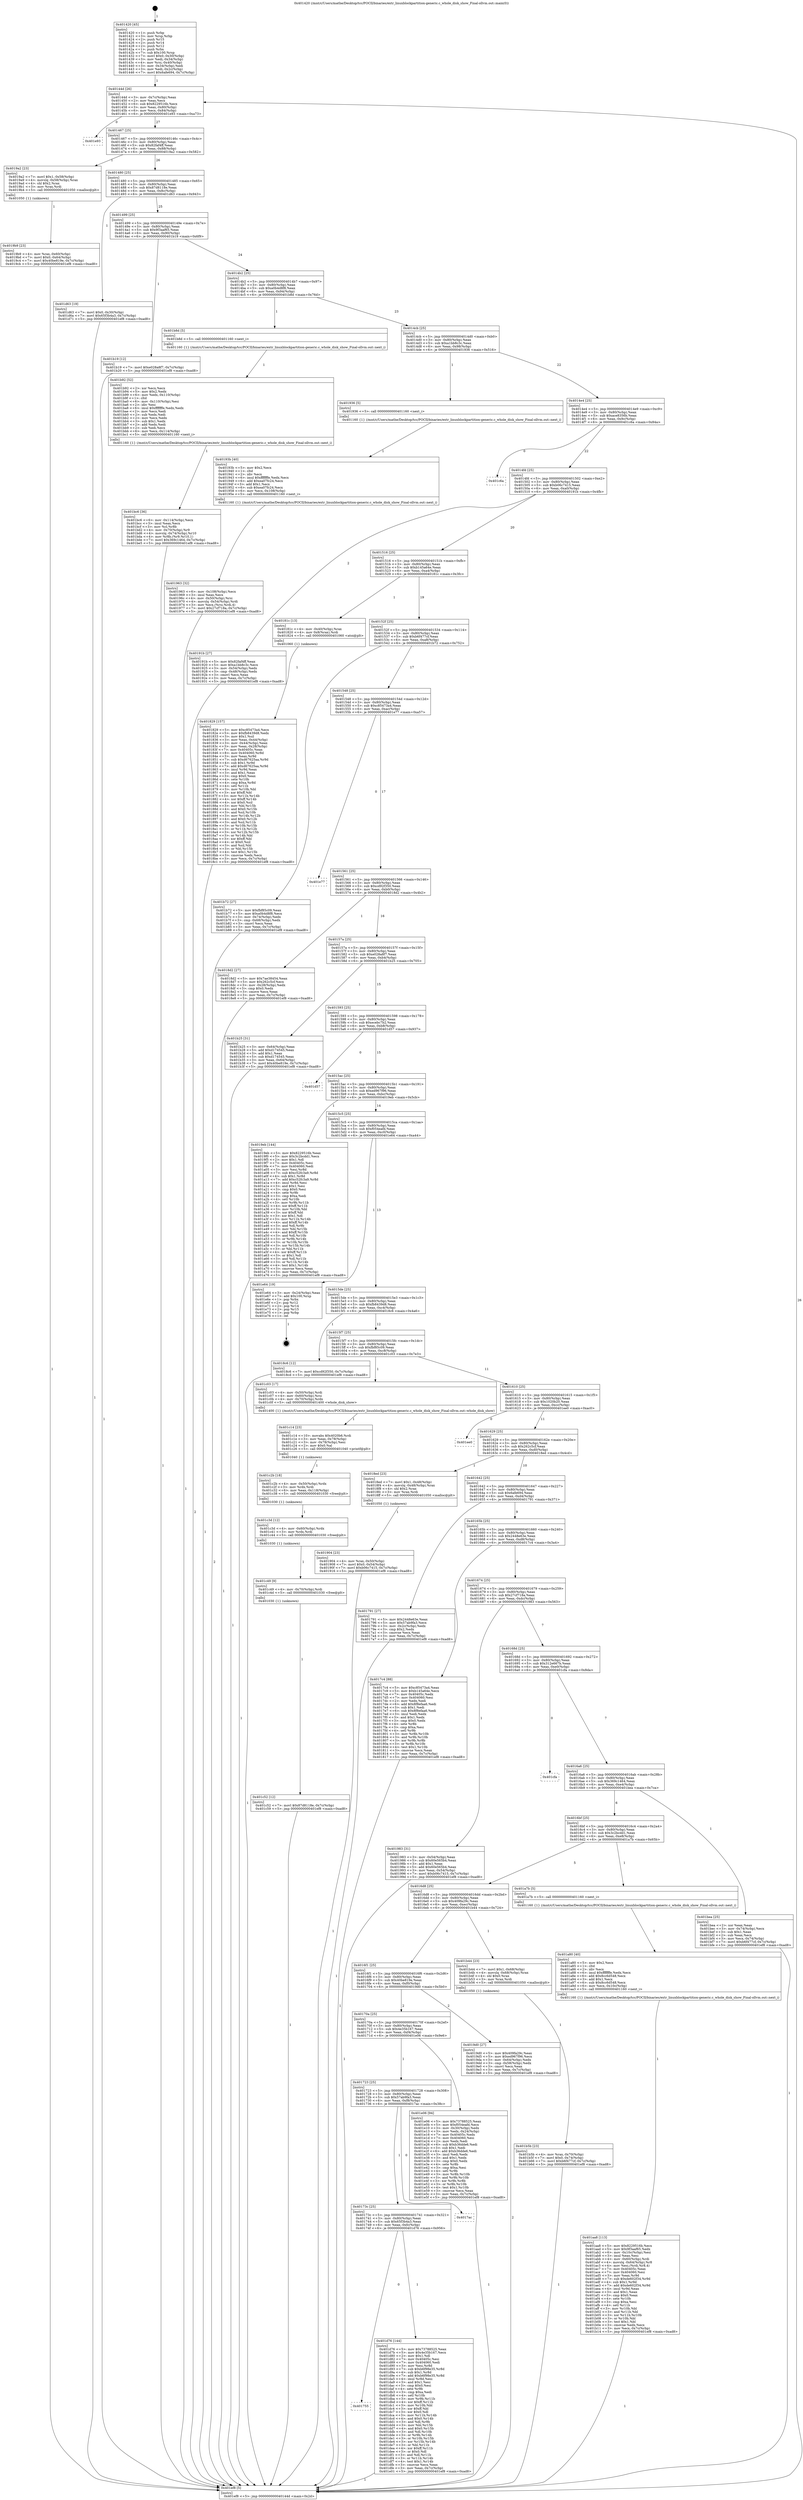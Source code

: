 digraph "0x401420" {
  label = "0x401420 (/mnt/c/Users/mathe/Desktop/tcc/POCII/binaries/extr_linuxblockpartition-generic.c_whole_disk_show_Final-ollvm.out::main(0))"
  labelloc = "t"
  node[shape=record]

  Entry [label="",width=0.3,height=0.3,shape=circle,fillcolor=black,style=filled]
  "0x40144d" [label="{
     0x40144d [26]\l
     | [instrs]\l
     &nbsp;&nbsp;0x40144d \<+3\>: mov -0x7c(%rbp),%eax\l
     &nbsp;&nbsp;0x401450 \<+2\>: mov %eax,%ecx\l
     &nbsp;&nbsp;0x401452 \<+6\>: sub $0x8229516b,%ecx\l
     &nbsp;&nbsp;0x401458 \<+3\>: mov %eax,-0x80(%rbp)\l
     &nbsp;&nbsp;0x40145b \<+6\>: mov %ecx,-0x84(%rbp)\l
     &nbsp;&nbsp;0x401461 \<+6\>: je 0000000000401e93 \<main+0xa73\>\l
  }"]
  "0x401e93" [label="{
     0x401e93\l
  }", style=dashed]
  "0x401467" [label="{
     0x401467 [25]\l
     | [instrs]\l
     &nbsp;&nbsp;0x401467 \<+5\>: jmp 000000000040146c \<main+0x4c\>\l
     &nbsp;&nbsp;0x40146c \<+3\>: mov -0x80(%rbp),%eax\l
     &nbsp;&nbsp;0x40146f \<+5\>: sub $0x82faf4ff,%eax\l
     &nbsp;&nbsp;0x401474 \<+6\>: mov %eax,-0x88(%rbp)\l
     &nbsp;&nbsp;0x40147a \<+6\>: je 00000000004019a2 \<main+0x582\>\l
  }"]
  Exit [label="",width=0.3,height=0.3,shape=circle,fillcolor=black,style=filled,peripheries=2]
  "0x4019a2" [label="{
     0x4019a2 [23]\l
     | [instrs]\l
     &nbsp;&nbsp;0x4019a2 \<+7\>: movl $0x1,-0x58(%rbp)\l
     &nbsp;&nbsp;0x4019a9 \<+4\>: movslq -0x58(%rbp),%rax\l
     &nbsp;&nbsp;0x4019ad \<+4\>: shl $0x2,%rax\l
     &nbsp;&nbsp;0x4019b1 \<+3\>: mov %rax,%rdi\l
     &nbsp;&nbsp;0x4019b4 \<+5\>: call 0000000000401050 \<malloc@plt\>\l
     | [calls]\l
     &nbsp;&nbsp;0x401050 \{1\} (unknown)\l
  }"]
  "0x401480" [label="{
     0x401480 [25]\l
     | [instrs]\l
     &nbsp;&nbsp;0x401480 \<+5\>: jmp 0000000000401485 \<main+0x65\>\l
     &nbsp;&nbsp;0x401485 \<+3\>: mov -0x80(%rbp),%eax\l
     &nbsp;&nbsp;0x401488 \<+5\>: sub $0x87d8118e,%eax\l
     &nbsp;&nbsp;0x40148d \<+6\>: mov %eax,-0x8c(%rbp)\l
     &nbsp;&nbsp;0x401493 \<+6\>: je 0000000000401d63 \<main+0x943\>\l
  }"]
  "0x401755" [label="{
     0x401755\l
  }", style=dashed]
  "0x401d63" [label="{
     0x401d63 [19]\l
     | [instrs]\l
     &nbsp;&nbsp;0x401d63 \<+7\>: movl $0x0,-0x30(%rbp)\l
     &nbsp;&nbsp;0x401d6a \<+7\>: movl $0x65f3b4a3,-0x7c(%rbp)\l
     &nbsp;&nbsp;0x401d71 \<+5\>: jmp 0000000000401ef8 \<main+0xad8\>\l
  }"]
  "0x401499" [label="{
     0x401499 [25]\l
     | [instrs]\l
     &nbsp;&nbsp;0x401499 \<+5\>: jmp 000000000040149e \<main+0x7e\>\l
     &nbsp;&nbsp;0x40149e \<+3\>: mov -0x80(%rbp),%eax\l
     &nbsp;&nbsp;0x4014a1 \<+5\>: sub $0x9f3aaf65,%eax\l
     &nbsp;&nbsp;0x4014a6 \<+6\>: mov %eax,-0x90(%rbp)\l
     &nbsp;&nbsp;0x4014ac \<+6\>: je 0000000000401b19 \<main+0x6f9\>\l
  }"]
  "0x401d76" [label="{
     0x401d76 [144]\l
     | [instrs]\l
     &nbsp;&nbsp;0x401d76 \<+5\>: mov $0x73788525,%eax\l
     &nbsp;&nbsp;0x401d7b \<+5\>: mov $0x4e35b167,%ecx\l
     &nbsp;&nbsp;0x401d80 \<+2\>: mov $0x1,%dl\l
     &nbsp;&nbsp;0x401d82 \<+7\>: mov 0x40405c,%esi\l
     &nbsp;&nbsp;0x401d89 \<+7\>: mov 0x404060,%edi\l
     &nbsp;&nbsp;0x401d90 \<+3\>: mov %esi,%r8d\l
     &nbsp;&nbsp;0x401d93 \<+7\>: sub $0xb6f98e35,%r8d\l
     &nbsp;&nbsp;0x401d9a \<+4\>: sub $0x1,%r8d\l
     &nbsp;&nbsp;0x401d9e \<+7\>: add $0xb6f98e35,%r8d\l
     &nbsp;&nbsp;0x401da5 \<+4\>: imul %r8d,%esi\l
     &nbsp;&nbsp;0x401da9 \<+3\>: and $0x1,%esi\l
     &nbsp;&nbsp;0x401dac \<+3\>: cmp $0x0,%esi\l
     &nbsp;&nbsp;0x401daf \<+4\>: sete %r9b\l
     &nbsp;&nbsp;0x401db3 \<+3\>: cmp $0xa,%edi\l
     &nbsp;&nbsp;0x401db6 \<+4\>: setl %r10b\l
     &nbsp;&nbsp;0x401dba \<+3\>: mov %r9b,%r11b\l
     &nbsp;&nbsp;0x401dbd \<+4\>: xor $0xff,%r11b\l
     &nbsp;&nbsp;0x401dc1 \<+3\>: mov %r10b,%bl\l
     &nbsp;&nbsp;0x401dc4 \<+3\>: xor $0xff,%bl\l
     &nbsp;&nbsp;0x401dc7 \<+3\>: xor $0x0,%dl\l
     &nbsp;&nbsp;0x401dca \<+3\>: mov %r11b,%r14b\l
     &nbsp;&nbsp;0x401dcd \<+4\>: and $0x0,%r14b\l
     &nbsp;&nbsp;0x401dd1 \<+3\>: and %dl,%r9b\l
     &nbsp;&nbsp;0x401dd4 \<+3\>: mov %bl,%r15b\l
     &nbsp;&nbsp;0x401dd7 \<+4\>: and $0x0,%r15b\l
     &nbsp;&nbsp;0x401ddb \<+3\>: and %dl,%r10b\l
     &nbsp;&nbsp;0x401dde \<+3\>: or %r9b,%r14b\l
     &nbsp;&nbsp;0x401de1 \<+3\>: or %r10b,%r15b\l
     &nbsp;&nbsp;0x401de4 \<+3\>: xor %r15b,%r14b\l
     &nbsp;&nbsp;0x401de7 \<+3\>: or %bl,%r11b\l
     &nbsp;&nbsp;0x401dea \<+4\>: xor $0xff,%r11b\l
     &nbsp;&nbsp;0x401dee \<+3\>: or $0x0,%dl\l
     &nbsp;&nbsp;0x401df1 \<+3\>: and %dl,%r11b\l
     &nbsp;&nbsp;0x401df4 \<+3\>: or %r11b,%r14b\l
     &nbsp;&nbsp;0x401df7 \<+4\>: test $0x1,%r14b\l
     &nbsp;&nbsp;0x401dfb \<+3\>: cmovne %ecx,%eax\l
     &nbsp;&nbsp;0x401dfe \<+3\>: mov %eax,-0x7c(%rbp)\l
     &nbsp;&nbsp;0x401e01 \<+5\>: jmp 0000000000401ef8 \<main+0xad8\>\l
  }"]
  "0x401b19" [label="{
     0x401b19 [12]\l
     | [instrs]\l
     &nbsp;&nbsp;0x401b19 \<+7\>: movl $0xe028a8f7,-0x7c(%rbp)\l
     &nbsp;&nbsp;0x401b20 \<+5\>: jmp 0000000000401ef8 \<main+0xad8\>\l
  }"]
  "0x4014b2" [label="{
     0x4014b2 [25]\l
     | [instrs]\l
     &nbsp;&nbsp;0x4014b2 \<+5\>: jmp 00000000004014b7 \<main+0x97\>\l
     &nbsp;&nbsp;0x4014b7 \<+3\>: mov -0x80(%rbp),%eax\l
     &nbsp;&nbsp;0x4014ba \<+5\>: sub $0xa0b4d8f8,%eax\l
     &nbsp;&nbsp;0x4014bf \<+6\>: mov %eax,-0x94(%rbp)\l
     &nbsp;&nbsp;0x4014c5 \<+6\>: je 0000000000401b8d \<main+0x76d\>\l
  }"]
  "0x40173c" [label="{
     0x40173c [25]\l
     | [instrs]\l
     &nbsp;&nbsp;0x40173c \<+5\>: jmp 0000000000401741 \<main+0x321\>\l
     &nbsp;&nbsp;0x401741 \<+3\>: mov -0x80(%rbp),%eax\l
     &nbsp;&nbsp;0x401744 \<+5\>: sub $0x65f3b4a3,%eax\l
     &nbsp;&nbsp;0x401749 \<+6\>: mov %eax,-0xfc(%rbp)\l
     &nbsp;&nbsp;0x40174f \<+6\>: je 0000000000401d76 \<main+0x956\>\l
  }"]
  "0x401b8d" [label="{
     0x401b8d [5]\l
     | [instrs]\l
     &nbsp;&nbsp;0x401b8d \<+5\>: call 0000000000401160 \<next_i\>\l
     | [calls]\l
     &nbsp;&nbsp;0x401160 \{1\} (/mnt/c/Users/mathe/Desktop/tcc/POCII/binaries/extr_linuxblockpartition-generic.c_whole_disk_show_Final-ollvm.out::next_i)\l
  }"]
  "0x4014cb" [label="{
     0x4014cb [25]\l
     | [instrs]\l
     &nbsp;&nbsp;0x4014cb \<+5\>: jmp 00000000004014d0 \<main+0xb0\>\l
     &nbsp;&nbsp;0x4014d0 \<+3\>: mov -0x80(%rbp),%eax\l
     &nbsp;&nbsp;0x4014d3 \<+5\>: sub $0xa1bb8c3c,%eax\l
     &nbsp;&nbsp;0x4014d8 \<+6\>: mov %eax,-0x98(%rbp)\l
     &nbsp;&nbsp;0x4014de \<+6\>: je 0000000000401936 \<main+0x516\>\l
  }"]
  "0x4017ac" [label="{
     0x4017ac\l
  }", style=dashed]
  "0x401936" [label="{
     0x401936 [5]\l
     | [instrs]\l
     &nbsp;&nbsp;0x401936 \<+5\>: call 0000000000401160 \<next_i\>\l
     | [calls]\l
     &nbsp;&nbsp;0x401160 \{1\} (/mnt/c/Users/mathe/Desktop/tcc/POCII/binaries/extr_linuxblockpartition-generic.c_whole_disk_show_Final-ollvm.out::next_i)\l
  }"]
  "0x4014e4" [label="{
     0x4014e4 [25]\l
     | [instrs]\l
     &nbsp;&nbsp;0x4014e4 \<+5\>: jmp 00000000004014e9 \<main+0xc9\>\l
     &nbsp;&nbsp;0x4014e9 \<+3\>: mov -0x80(%rbp),%eax\l
     &nbsp;&nbsp;0x4014ec \<+5\>: sub $0xace8356b,%eax\l
     &nbsp;&nbsp;0x4014f1 \<+6\>: mov %eax,-0x9c(%rbp)\l
     &nbsp;&nbsp;0x4014f7 \<+6\>: je 0000000000401c6a \<main+0x84a\>\l
  }"]
  "0x401723" [label="{
     0x401723 [25]\l
     | [instrs]\l
     &nbsp;&nbsp;0x401723 \<+5\>: jmp 0000000000401728 \<main+0x308\>\l
     &nbsp;&nbsp;0x401728 \<+3\>: mov -0x80(%rbp),%eax\l
     &nbsp;&nbsp;0x40172b \<+5\>: sub $0x57ab9fa3,%eax\l
     &nbsp;&nbsp;0x401730 \<+6\>: mov %eax,-0xf8(%rbp)\l
     &nbsp;&nbsp;0x401736 \<+6\>: je 00000000004017ac \<main+0x38c\>\l
  }"]
  "0x401c6a" [label="{
     0x401c6a\l
  }", style=dashed]
  "0x4014fd" [label="{
     0x4014fd [25]\l
     | [instrs]\l
     &nbsp;&nbsp;0x4014fd \<+5\>: jmp 0000000000401502 \<main+0xe2\>\l
     &nbsp;&nbsp;0x401502 \<+3\>: mov -0x80(%rbp),%eax\l
     &nbsp;&nbsp;0x401505 \<+5\>: sub $0xb06c7415,%eax\l
     &nbsp;&nbsp;0x40150a \<+6\>: mov %eax,-0xa0(%rbp)\l
     &nbsp;&nbsp;0x401510 \<+6\>: je 000000000040191b \<main+0x4fb\>\l
  }"]
  "0x401e06" [label="{
     0x401e06 [94]\l
     | [instrs]\l
     &nbsp;&nbsp;0x401e06 \<+5\>: mov $0x73788525,%eax\l
     &nbsp;&nbsp;0x401e0b \<+5\>: mov $0xf054eafd,%ecx\l
     &nbsp;&nbsp;0x401e10 \<+3\>: mov -0x30(%rbp),%edx\l
     &nbsp;&nbsp;0x401e13 \<+3\>: mov %edx,-0x24(%rbp)\l
     &nbsp;&nbsp;0x401e16 \<+7\>: mov 0x40405c,%edx\l
     &nbsp;&nbsp;0x401e1d \<+7\>: mov 0x404060,%esi\l
     &nbsp;&nbsp;0x401e24 \<+2\>: mov %edx,%edi\l
     &nbsp;&nbsp;0x401e26 \<+6\>: sub $0xb36dde6,%edi\l
     &nbsp;&nbsp;0x401e2c \<+3\>: sub $0x1,%edi\l
     &nbsp;&nbsp;0x401e2f \<+6\>: add $0xb36dde6,%edi\l
     &nbsp;&nbsp;0x401e35 \<+3\>: imul %edi,%edx\l
     &nbsp;&nbsp;0x401e38 \<+3\>: and $0x1,%edx\l
     &nbsp;&nbsp;0x401e3b \<+3\>: cmp $0x0,%edx\l
     &nbsp;&nbsp;0x401e3e \<+4\>: sete %r8b\l
     &nbsp;&nbsp;0x401e42 \<+3\>: cmp $0xa,%esi\l
     &nbsp;&nbsp;0x401e45 \<+4\>: setl %r9b\l
     &nbsp;&nbsp;0x401e49 \<+3\>: mov %r8b,%r10b\l
     &nbsp;&nbsp;0x401e4c \<+3\>: and %r9b,%r10b\l
     &nbsp;&nbsp;0x401e4f \<+3\>: xor %r9b,%r8b\l
     &nbsp;&nbsp;0x401e52 \<+3\>: or %r8b,%r10b\l
     &nbsp;&nbsp;0x401e55 \<+4\>: test $0x1,%r10b\l
     &nbsp;&nbsp;0x401e59 \<+3\>: cmovne %ecx,%eax\l
     &nbsp;&nbsp;0x401e5c \<+3\>: mov %eax,-0x7c(%rbp)\l
     &nbsp;&nbsp;0x401e5f \<+5\>: jmp 0000000000401ef8 \<main+0xad8\>\l
  }"]
  "0x40191b" [label="{
     0x40191b [27]\l
     | [instrs]\l
     &nbsp;&nbsp;0x40191b \<+5\>: mov $0x82faf4ff,%eax\l
     &nbsp;&nbsp;0x401920 \<+5\>: mov $0xa1bb8c3c,%ecx\l
     &nbsp;&nbsp;0x401925 \<+3\>: mov -0x54(%rbp),%edx\l
     &nbsp;&nbsp;0x401928 \<+3\>: cmp -0x48(%rbp),%edx\l
     &nbsp;&nbsp;0x40192b \<+3\>: cmovl %ecx,%eax\l
     &nbsp;&nbsp;0x40192e \<+3\>: mov %eax,-0x7c(%rbp)\l
     &nbsp;&nbsp;0x401931 \<+5\>: jmp 0000000000401ef8 \<main+0xad8\>\l
  }"]
  "0x401516" [label="{
     0x401516 [25]\l
     | [instrs]\l
     &nbsp;&nbsp;0x401516 \<+5\>: jmp 000000000040151b \<main+0xfb\>\l
     &nbsp;&nbsp;0x40151b \<+3\>: mov -0x80(%rbp),%eax\l
     &nbsp;&nbsp;0x40151e \<+5\>: sub $0xb145a64e,%eax\l
     &nbsp;&nbsp;0x401523 \<+6\>: mov %eax,-0xa4(%rbp)\l
     &nbsp;&nbsp;0x401529 \<+6\>: je 000000000040181c \<main+0x3fc\>\l
  }"]
  "0x401c52" [label="{
     0x401c52 [12]\l
     | [instrs]\l
     &nbsp;&nbsp;0x401c52 \<+7\>: movl $0x87d8118e,-0x7c(%rbp)\l
     &nbsp;&nbsp;0x401c59 \<+5\>: jmp 0000000000401ef8 \<main+0xad8\>\l
  }"]
  "0x40181c" [label="{
     0x40181c [13]\l
     | [instrs]\l
     &nbsp;&nbsp;0x40181c \<+4\>: mov -0x40(%rbp),%rax\l
     &nbsp;&nbsp;0x401820 \<+4\>: mov 0x8(%rax),%rdi\l
     &nbsp;&nbsp;0x401824 \<+5\>: call 0000000000401060 \<atoi@plt\>\l
     | [calls]\l
     &nbsp;&nbsp;0x401060 \{1\} (unknown)\l
  }"]
  "0x40152f" [label="{
     0x40152f [25]\l
     | [instrs]\l
     &nbsp;&nbsp;0x40152f \<+5\>: jmp 0000000000401534 \<main+0x114\>\l
     &nbsp;&nbsp;0x401534 \<+3\>: mov -0x80(%rbp),%eax\l
     &nbsp;&nbsp;0x401537 \<+5\>: sub $0xb6f477cf,%eax\l
     &nbsp;&nbsp;0x40153c \<+6\>: mov %eax,-0xa8(%rbp)\l
     &nbsp;&nbsp;0x401542 \<+6\>: je 0000000000401b72 \<main+0x752\>\l
  }"]
  "0x401c49" [label="{
     0x401c49 [9]\l
     | [instrs]\l
     &nbsp;&nbsp;0x401c49 \<+4\>: mov -0x70(%rbp),%rdi\l
     &nbsp;&nbsp;0x401c4d \<+5\>: call 0000000000401030 \<free@plt\>\l
     | [calls]\l
     &nbsp;&nbsp;0x401030 \{1\} (unknown)\l
  }"]
  "0x401b72" [label="{
     0x401b72 [27]\l
     | [instrs]\l
     &nbsp;&nbsp;0x401b72 \<+5\>: mov $0xfbf85c09,%eax\l
     &nbsp;&nbsp;0x401b77 \<+5\>: mov $0xa0b4d8f8,%ecx\l
     &nbsp;&nbsp;0x401b7c \<+3\>: mov -0x74(%rbp),%edx\l
     &nbsp;&nbsp;0x401b7f \<+3\>: cmp -0x68(%rbp),%edx\l
     &nbsp;&nbsp;0x401b82 \<+3\>: cmovl %ecx,%eax\l
     &nbsp;&nbsp;0x401b85 \<+3\>: mov %eax,-0x7c(%rbp)\l
     &nbsp;&nbsp;0x401b88 \<+5\>: jmp 0000000000401ef8 \<main+0xad8\>\l
  }"]
  "0x401548" [label="{
     0x401548 [25]\l
     | [instrs]\l
     &nbsp;&nbsp;0x401548 \<+5\>: jmp 000000000040154d \<main+0x12d\>\l
     &nbsp;&nbsp;0x40154d \<+3\>: mov -0x80(%rbp),%eax\l
     &nbsp;&nbsp;0x401550 \<+5\>: sub $0xc85473a4,%eax\l
     &nbsp;&nbsp;0x401555 \<+6\>: mov %eax,-0xac(%rbp)\l
     &nbsp;&nbsp;0x40155b \<+6\>: je 0000000000401e77 \<main+0xa57\>\l
  }"]
  "0x401c3d" [label="{
     0x401c3d [12]\l
     | [instrs]\l
     &nbsp;&nbsp;0x401c3d \<+4\>: mov -0x60(%rbp),%rdx\l
     &nbsp;&nbsp;0x401c41 \<+3\>: mov %rdx,%rdi\l
     &nbsp;&nbsp;0x401c44 \<+5\>: call 0000000000401030 \<free@plt\>\l
     | [calls]\l
     &nbsp;&nbsp;0x401030 \{1\} (unknown)\l
  }"]
  "0x401e77" [label="{
     0x401e77\l
  }", style=dashed]
  "0x401561" [label="{
     0x401561 [25]\l
     | [instrs]\l
     &nbsp;&nbsp;0x401561 \<+5\>: jmp 0000000000401566 \<main+0x146\>\l
     &nbsp;&nbsp;0x401566 \<+3\>: mov -0x80(%rbp),%eax\l
     &nbsp;&nbsp;0x401569 \<+5\>: sub $0xcd92f350,%eax\l
     &nbsp;&nbsp;0x40156e \<+6\>: mov %eax,-0xb0(%rbp)\l
     &nbsp;&nbsp;0x401574 \<+6\>: je 00000000004018d2 \<main+0x4b2\>\l
  }"]
  "0x401c2b" [label="{
     0x401c2b [18]\l
     | [instrs]\l
     &nbsp;&nbsp;0x401c2b \<+4\>: mov -0x50(%rbp),%rdx\l
     &nbsp;&nbsp;0x401c2f \<+3\>: mov %rdx,%rdi\l
     &nbsp;&nbsp;0x401c32 \<+6\>: mov %eax,-0x118(%rbp)\l
     &nbsp;&nbsp;0x401c38 \<+5\>: call 0000000000401030 \<free@plt\>\l
     | [calls]\l
     &nbsp;&nbsp;0x401030 \{1\} (unknown)\l
  }"]
  "0x4018d2" [label="{
     0x4018d2 [27]\l
     | [instrs]\l
     &nbsp;&nbsp;0x4018d2 \<+5\>: mov $0x7ae38454,%eax\l
     &nbsp;&nbsp;0x4018d7 \<+5\>: mov $0x262c5cf,%ecx\l
     &nbsp;&nbsp;0x4018dc \<+3\>: mov -0x28(%rbp),%edx\l
     &nbsp;&nbsp;0x4018df \<+3\>: cmp $0x0,%edx\l
     &nbsp;&nbsp;0x4018e2 \<+3\>: cmove %ecx,%eax\l
     &nbsp;&nbsp;0x4018e5 \<+3\>: mov %eax,-0x7c(%rbp)\l
     &nbsp;&nbsp;0x4018e8 \<+5\>: jmp 0000000000401ef8 \<main+0xad8\>\l
  }"]
  "0x40157a" [label="{
     0x40157a [25]\l
     | [instrs]\l
     &nbsp;&nbsp;0x40157a \<+5\>: jmp 000000000040157f \<main+0x15f\>\l
     &nbsp;&nbsp;0x40157f \<+3\>: mov -0x80(%rbp),%eax\l
     &nbsp;&nbsp;0x401582 \<+5\>: sub $0xe028a8f7,%eax\l
     &nbsp;&nbsp;0x401587 \<+6\>: mov %eax,-0xb4(%rbp)\l
     &nbsp;&nbsp;0x40158d \<+6\>: je 0000000000401b25 \<main+0x705\>\l
  }"]
  "0x401c14" [label="{
     0x401c14 [23]\l
     | [instrs]\l
     &nbsp;&nbsp;0x401c14 \<+10\>: movabs $0x4020b6,%rdi\l
     &nbsp;&nbsp;0x401c1e \<+3\>: mov %eax,-0x78(%rbp)\l
     &nbsp;&nbsp;0x401c21 \<+3\>: mov -0x78(%rbp),%esi\l
     &nbsp;&nbsp;0x401c24 \<+2\>: mov $0x0,%al\l
     &nbsp;&nbsp;0x401c26 \<+5\>: call 0000000000401040 \<printf@plt\>\l
     | [calls]\l
     &nbsp;&nbsp;0x401040 \{1\} (unknown)\l
  }"]
  "0x401b25" [label="{
     0x401b25 [31]\l
     | [instrs]\l
     &nbsp;&nbsp;0x401b25 \<+3\>: mov -0x64(%rbp),%eax\l
     &nbsp;&nbsp;0x401b28 \<+5\>: add $0xd174545,%eax\l
     &nbsp;&nbsp;0x401b2d \<+3\>: add $0x1,%eax\l
     &nbsp;&nbsp;0x401b30 \<+5\>: sub $0xd174545,%eax\l
     &nbsp;&nbsp;0x401b35 \<+3\>: mov %eax,-0x64(%rbp)\l
     &nbsp;&nbsp;0x401b38 \<+7\>: movl $0x40be819e,-0x7c(%rbp)\l
     &nbsp;&nbsp;0x401b3f \<+5\>: jmp 0000000000401ef8 \<main+0xad8\>\l
  }"]
  "0x401593" [label="{
     0x401593 [25]\l
     | [instrs]\l
     &nbsp;&nbsp;0x401593 \<+5\>: jmp 0000000000401598 \<main+0x178\>\l
     &nbsp;&nbsp;0x401598 \<+3\>: mov -0x80(%rbp),%eax\l
     &nbsp;&nbsp;0x40159b \<+5\>: sub $0xecebc7b2,%eax\l
     &nbsp;&nbsp;0x4015a0 \<+6\>: mov %eax,-0xb8(%rbp)\l
     &nbsp;&nbsp;0x4015a6 \<+6\>: je 0000000000401d57 \<main+0x937\>\l
  }"]
  "0x401bc6" [label="{
     0x401bc6 [36]\l
     | [instrs]\l
     &nbsp;&nbsp;0x401bc6 \<+6\>: mov -0x114(%rbp),%ecx\l
     &nbsp;&nbsp;0x401bcc \<+3\>: imul %eax,%ecx\l
     &nbsp;&nbsp;0x401bcf \<+3\>: mov %cl,%r8b\l
     &nbsp;&nbsp;0x401bd2 \<+4\>: mov -0x70(%rbp),%r9\l
     &nbsp;&nbsp;0x401bd6 \<+4\>: movslq -0x74(%rbp),%r10\l
     &nbsp;&nbsp;0x401bda \<+4\>: mov %r8b,(%r9,%r10,1)\l
     &nbsp;&nbsp;0x401bde \<+7\>: movl $0x369c1464,-0x7c(%rbp)\l
     &nbsp;&nbsp;0x401be5 \<+5\>: jmp 0000000000401ef8 \<main+0xad8\>\l
  }"]
  "0x401d57" [label="{
     0x401d57\l
  }", style=dashed]
  "0x4015ac" [label="{
     0x4015ac [25]\l
     | [instrs]\l
     &nbsp;&nbsp;0x4015ac \<+5\>: jmp 00000000004015b1 \<main+0x191\>\l
     &nbsp;&nbsp;0x4015b1 \<+3\>: mov -0x80(%rbp),%eax\l
     &nbsp;&nbsp;0x4015b4 \<+5\>: sub $0xed967f96,%eax\l
     &nbsp;&nbsp;0x4015b9 \<+6\>: mov %eax,-0xbc(%rbp)\l
     &nbsp;&nbsp;0x4015bf \<+6\>: je 00000000004019eb \<main+0x5cb\>\l
  }"]
  "0x401b92" [label="{
     0x401b92 [52]\l
     | [instrs]\l
     &nbsp;&nbsp;0x401b92 \<+2\>: xor %ecx,%ecx\l
     &nbsp;&nbsp;0x401b94 \<+5\>: mov $0x2,%edx\l
     &nbsp;&nbsp;0x401b99 \<+6\>: mov %edx,-0x110(%rbp)\l
     &nbsp;&nbsp;0x401b9f \<+1\>: cltd\l
     &nbsp;&nbsp;0x401ba0 \<+6\>: mov -0x110(%rbp),%esi\l
     &nbsp;&nbsp;0x401ba6 \<+2\>: idiv %esi\l
     &nbsp;&nbsp;0x401ba8 \<+6\>: imul $0xfffffffe,%edx,%edx\l
     &nbsp;&nbsp;0x401bae \<+2\>: mov %ecx,%edi\l
     &nbsp;&nbsp;0x401bb0 \<+2\>: sub %edx,%edi\l
     &nbsp;&nbsp;0x401bb2 \<+2\>: mov %ecx,%edx\l
     &nbsp;&nbsp;0x401bb4 \<+3\>: sub $0x1,%edx\l
     &nbsp;&nbsp;0x401bb7 \<+2\>: add %edx,%edi\l
     &nbsp;&nbsp;0x401bb9 \<+2\>: sub %edi,%ecx\l
     &nbsp;&nbsp;0x401bbb \<+6\>: mov %ecx,-0x114(%rbp)\l
     &nbsp;&nbsp;0x401bc1 \<+5\>: call 0000000000401160 \<next_i\>\l
     | [calls]\l
     &nbsp;&nbsp;0x401160 \{1\} (/mnt/c/Users/mathe/Desktop/tcc/POCII/binaries/extr_linuxblockpartition-generic.c_whole_disk_show_Final-ollvm.out::next_i)\l
  }"]
  "0x4019eb" [label="{
     0x4019eb [144]\l
     | [instrs]\l
     &nbsp;&nbsp;0x4019eb \<+5\>: mov $0x8229516b,%eax\l
     &nbsp;&nbsp;0x4019f0 \<+5\>: mov $0x3c2bcdd1,%ecx\l
     &nbsp;&nbsp;0x4019f5 \<+2\>: mov $0x1,%dl\l
     &nbsp;&nbsp;0x4019f7 \<+7\>: mov 0x40405c,%esi\l
     &nbsp;&nbsp;0x4019fe \<+7\>: mov 0x404060,%edi\l
     &nbsp;&nbsp;0x401a05 \<+3\>: mov %esi,%r8d\l
     &nbsp;&nbsp;0x401a08 \<+7\>: sub $0xc52fc3a9,%r8d\l
     &nbsp;&nbsp;0x401a0f \<+4\>: sub $0x1,%r8d\l
     &nbsp;&nbsp;0x401a13 \<+7\>: add $0xc52fc3a9,%r8d\l
     &nbsp;&nbsp;0x401a1a \<+4\>: imul %r8d,%esi\l
     &nbsp;&nbsp;0x401a1e \<+3\>: and $0x1,%esi\l
     &nbsp;&nbsp;0x401a21 \<+3\>: cmp $0x0,%esi\l
     &nbsp;&nbsp;0x401a24 \<+4\>: sete %r9b\l
     &nbsp;&nbsp;0x401a28 \<+3\>: cmp $0xa,%edi\l
     &nbsp;&nbsp;0x401a2b \<+4\>: setl %r10b\l
     &nbsp;&nbsp;0x401a2f \<+3\>: mov %r9b,%r11b\l
     &nbsp;&nbsp;0x401a32 \<+4\>: xor $0xff,%r11b\l
     &nbsp;&nbsp;0x401a36 \<+3\>: mov %r10b,%bl\l
     &nbsp;&nbsp;0x401a39 \<+3\>: xor $0xff,%bl\l
     &nbsp;&nbsp;0x401a3c \<+3\>: xor $0x1,%dl\l
     &nbsp;&nbsp;0x401a3f \<+3\>: mov %r11b,%r14b\l
     &nbsp;&nbsp;0x401a42 \<+4\>: and $0xff,%r14b\l
     &nbsp;&nbsp;0x401a46 \<+3\>: and %dl,%r9b\l
     &nbsp;&nbsp;0x401a49 \<+3\>: mov %bl,%r15b\l
     &nbsp;&nbsp;0x401a4c \<+4\>: and $0xff,%r15b\l
     &nbsp;&nbsp;0x401a50 \<+3\>: and %dl,%r10b\l
     &nbsp;&nbsp;0x401a53 \<+3\>: or %r9b,%r14b\l
     &nbsp;&nbsp;0x401a56 \<+3\>: or %r10b,%r15b\l
     &nbsp;&nbsp;0x401a59 \<+3\>: xor %r15b,%r14b\l
     &nbsp;&nbsp;0x401a5c \<+3\>: or %bl,%r11b\l
     &nbsp;&nbsp;0x401a5f \<+4\>: xor $0xff,%r11b\l
     &nbsp;&nbsp;0x401a63 \<+3\>: or $0x1,%dl\l
     &nbsp;&nbsp;0x401a66 \<+3\>: and %dl,%r11b\l
     &nbsp;&nbsp;0x401a69 \<+3\>: or %r11b,%r14b\l
     &nbsp;&nbsp;0x401a6c \<+4\>: test $0x1,%r14b\l
     &nbsp;&nbsp;0x401a70 \<+3\>: cmovne %ecx,%eax\l
     &nbsp;&nbsp;0x401a73 \<+3\>: mov %eax,-0x7c(%rbp)\l
     &nbsp;&nbsp;0x401a76 \<+5\>: jmp 0000000000401ef8 \<main+0xad8\>\l
  }"]
  "0x4015c5" [label="{
     0x4015c5 [25]\l
     | [instrs]\l
     &nbsp;&nbsp;0x4015c5 \<+5\>: jmp 00000000004015ca \<main+0x1aa\>\l
     &nbsp;&nbsp;0x4015ca \<+3\>: mov -0x80(%rbp),%eax\l
     &nbsp;&nbsp;0x4015cd \<+5\>: sub $0xf054eafd,%eax\l
     &nbsp;&nbsp;0x4015d2 \<+6\>: mov %eax,-0xc0(%rbp)\l
     &nbsp;&nbsp;0x4015d8 \<+6\>: je 0000000000401e64 \<main+0xa44\>\l
  }"]
  "0x401b5b" [label="{
     0x401b5b [23]\l
     | [instrs]\l
     &nbsp;&nbsp;0x401b5b \<+4\>: mov %rax,-0x70(%rbp)\l
     &nbsp;&nbsp;0x401b5f \<+7\>: movl $0x0,-0x74(%rbp)\l
     &nbsp;&nbsp;0x401b66 \<+7\>: movl $0xb6f477cf,-0x7c(%rbp)\l
     &nbsp;&nbsp;0x401b6d \<+5\>: jmp 0000000000401ef8 \<main+0xad8\>\l
  }"]
  "0x401e64" [label="{
     0x401e64 [19]\l
     | [instrs]\l
     &nbsp;&nbsp;0x401e64 \<+3\>: mov -0x24(%rbp),%eax\l
     &nbsp;&nbsp;0x401e67 \<+7\>: add $0x100,%rsp\l
     &nbsp;&nbsp;0x401e6e \<+1\>: pop %rbx\l
     &nbsp;&nbsp;0x401e6f \<+2\>: pop %r12\l
     &nbsp;&nbsp;0x401e71 \<+2\>: pop %r14\l
     &nbsp;&nbsp;0x401e73 \<+2\>: pop %r15\l
     &nbsp;&nbsp;0x401e75 \<+1\>: pop %rbp\l
     &nbsp;&nbsp;0x401e76 \<+1\>: ret\l
  }"]
  "0x4015de" [label="{
     0x4015de [25]\l
     | [instrs]\l
     &nbsp;&nbsp;0x4015de \<+5\>: jmp 00000000004015e3 \<main+0x1c3\>\l
     &nbsp;&nbsp;0x4015e3 \<+3\>: mov -0x80(%rbp),%eax\l
     &nbsp;&nbsp;0x4015e6 \<+5\>: sub $0xfb8439d8,%eax\l
     &nbsp;&nbsp;0x4015eb \<+6\>: mov %eax,-0xc4(%rbp)\l
     &nbsp;&nbsp;0x4015f1 \<+6\>: je 00000000004018c6 \<main+0x4a6\>\l
  }"]
  "0x401aa8" [label="{
     0x401aa8 [113]\l
     | [instrs]\l
     &nbsp;&nbsp;0x401aa8 \<+5\>: mov $0x8229516b,%ecx\l
     &nbsp;&nbsp;0x401aad \<+5\>: mov $0x9f3aaf65,%edx\l
     &nbsp;&nbsp;0x401ab2 \<+6\>: mov -0x10c(%rbp),%esi\l
     &nbsp;&nbsp;0x401ab8 \<+3\>: imul %eax,%esi\l
     &nbsp;&nbsp;0x401abb \<+4\>: mov -0x60(%rbp),%rdi\l
     &nbsp;&nbsp;0x401abf \<+4\>: movslq -0x64(%rbp),%r8\l
     &nbsp;&nbsp;0x401ac3 \<+4\>: mov %esi,(%rdi,%r8,4)\l
     &nbsp;&nbsp;0x401ac7 \<+7\>: mov 0x40405c,%eax\l
     &nbsp;&nbsp;0x401ace \<+7\>: mov 0x404060,%esi\l
     &nbsp;&nbsp;0x401ad5 \<+3\>: mov %eax,%r9d\l
     &nbsp;&nbsp;0x401ad8 \<+7\>: sub $0xde602f34,%r9d\l
     &nbsp;&nbsp;0x401adf \<+4\>: sub $0x1,%r9d\l
     &nbsp;&nbsp;0x401ae3 \<+7\>: add $0xde602f34,%r9d\l
     &nbsp;&nbsp;0x401aea \<+4\>: imul %r9d,%eax\l
     &nbsp;&nbsp;0x401aee \<+3\>: and $0x1,%eax\l
     &nbsp;&nbsp;0x401af1 \<+3\>: cmp $0x0,%eax\l
     &nbsp;&nbsp;0x401af4 \<+4\>: sete %r10b\l
     &nbsp;&nbsp;0x401af8 \<+3\>: cmp $0xa,%esi\l
     &nbsp;&nbsp;0x401afb \<+4\>: setl %r11b\l
     &nbsp;&nbsp;0x401aff \<+3\>: mov %r10b,%bl\l
     &nbsp;&nbsp;0x401b02 \<+3\>: and %r11b,%bl\l
     &nbsp;&nbsp;0x401b05 \<+3\>: xor %r11b,%r10b\l
     &nbsp;&nbsp;0x401b08 \<+3\>: or %r10b,%bl\l
     &nbsp;&nbsp;0x401b0b \<+3\>: test $0x1,%bl\l
     &nbsp;&nbsp;0x401b0e \<+3\>: cmovne %edx,%ecx\l
     &nbsp;&nbsp;0x401b11 \<+3\>: mov %ecx,-0x7c(%rbp)\l
     &nbsp;&nbsp;0x401b14 \<+5\>: jmp 0000000000401ef8 \<main+0xad8\>\l
  }"]
  "0x4018c6" [label="{
     0x4018c6 [12]\l
     | [instrs]\l
     &nbsp;&nbsp;0x4018c6 \<+7\>: movl $0xcd92f350,-0x7c(%rbp)\l
     &nbsp;&nbsp;0x4018cd \<+5\>: jmp 0000000000401ef8 \<main+0xad8\>\l
  }"]
  "0x4015f7" [label="{
     0x4015f7 [25]\l
     | [instrs]\l
     &nbsp;&nbsp;0x4015f7 \<+5\>: jmp 00000000004015fc \<main+0x1dc\>\l
     &nbsp;&nbsp;0x4015fc \<+3\>: mov -0x80(%rbp),%eax\l
     &nbsp;&nbsp;0x4015ff \<+5\>: sub $0xfbf85c09,%eax\l
     &nbsp;&nbsp;0x401604 \<+6\>: mov %eax,-0xc8(%rbp)\l
     &nbsp;&nbsp;0x40160a \<+6\>: je 0000000000401c03 \<main+0x7e3\>\l
  }"]
  "0x401a80" [label="{
     0x401a80 [40]\l
     | [instrs]\l
     &nbsp;&nbsp;0x401a80 \<+5\>: mov $0x2,%ecx\l
     &nbsp;&nbsp;0x401a85 \<+1\>: cltd\l
     &nbsp;&nbsp;0x401a86 \<+2\>: idiv %ecx\l
     &nbsp;&nbsp;0x401a88 \<+6\>: imul $0xfffffffe,%edx,%ecx\l
     &nbsp;&nbsp;0x401a8e \<+6\>: add $0x8cc6d548,%ecx\l
     &nbsp;&nbsp;0x401a94 \<+3\>: add $0x1,%ecx\l
     &nbsp;&nbsp;0x401a97 \<+6\>: sub $0x8cc6d548,%ecx\l
     &nbsp;&nbsp;0x401a9d \<+6\>: mov %ecx,-0x10c(%rbp)\l
     &nbsp;&nbsp;0x401aa3 \<+5\>: call 0000000000401160 \<next_i\>\l
     | [calls]\l
     &nbsp;&nbsp;0x401160 \{1\} (/mnt/c/Users/mathe/Desktop/tcc/POCII/binaries/extr_linuxblockpartition-generic.c_whole_disk_show_Final-ollvm.out::next_i)\l
  }"]
  "0x401c03" [label="{
     0x401c03 [17]\l
     | [instrs]\l
     &nbsp;&nbsp;0x401c03 \<+4\>: mov -0x50(%rbp),%rdi\l
     &nbsp;&nbsp;0x401c07 \<+4\>: mov -0x60(%rbp),%rsi\l
     &nbsp;&nbsp;0x401c0b \<+4\>: mov -0x70(%rbp),%rdx\l
     &nbsp;&nbsp;0x401c0f \<+5\>: call 0000000000401400 \<whole_disk_show\>\l
     | [calls]\l
     &nbsp;&nbsp;0x401400 \{1\} (/mnt/c/Users/mathe/Desktop/tcc/POCII/binaries/extr_linuxblockpartition-generic.c_whole_disk_show_Final-ollvm.out::whole_disk_show)\l
  }"]
  "0x401610" [label="{
     0x401610 [25]\l
     | [instrs]\l
     &nbsp;&nbsp;0x401610 \<+5\>: jmp 0000000000401615 \<main+0x1f5\>\l
     &nbsp;&nbsp;0x401615 \<+3\>: mov -0x80(%rbp),%eax\l
     &nbsp;&nbsp;0x401618 \<+5\>: sub $0x1020b20,%eax\l
     &nbsp;&nbsp;0x40161d \<+6\>: mov %eax,-0xcc(%rbp)\l
     &nbsp;&nbsp;0x401623 \<+6\>: je 0000000000401ee0 \<main+0xac0\>\l
  }"]
  "0x40170a" [label="{
     0x40170a [25]\l
     | [instrs]\l
     &nbsp;&nbsp;0x40170a \<+5\>: jmp 000000000040170f \<main+0x2ef\>\l
     &nbsp;&nbsp;0x40170f \<+3\>: mov -0x80(%rbp),%eax\l
     &nbsp;&nbsp;0x401712 \<+5\>: sub $0x4e35b167,%eax\l
     &nbsp;&nbsp;0x401717 \<+6\>: mov %eax,-0xf4(%rbp)\l
     &nbsp;&nbsp;0x40171d \<+6\>: je 0000000000401e06 \<main+0x9e6\>\l
  }"]
  "0x401ee0" [label="{
     0x401ee0\l
  }", style=dashed]
  "0x401629" [label="{
     0x401629 [25]\l
     | [instrs]\l
     &nbsp;&nbsp;0x401629 \<+5\>: jmp 000000000040162e \<main+0x20e\>\l
     &nbsp;&nbsp;0x40162e \<+3\>: mov -0x80(%rbp),%eax\l
     &nbsp;&nbsp;0x401631 \<+5\>: sub $0x262c5cf,%eax\l
     &nbsp;&nbsp;0x401636 \<+6\>: mov %eax,-0xd0(%rbp)\l
     &nbsp;&nbsp;0x40163c \<+6\>: je 00000000004018ed \<main+0x4cd\>\l
  }"]
  "0x4019d0" [label="{
     0x4019d0 [27]\l
     | [instrs]\l
     &nbsp;&nbsp;0x4019d0 \<+5\>: mov $0x409fa29c,%eax\l
     &nbsp;&nbsp;0x4019d5 \<+5\>: mov $0xed967f96,%ecx\l
     &nbsp;&nbsp;0x4019da \<+3\>: mov -0x64(%rbp),%edx\l
     &nbsp;&nbsp;0x4019dd \<+3\>: cmp -0x58(%rbp),%edx\l
     &nbsp;&nbsp;0x4019e0 \<+3\>: cmovl %ecx,%eax\l
     &nbsp;&nbsp;0x4019e3 \<+3\>: mov %eax,-0x7c(%rbp)\l
     &nbsp;&nbsp;0x4019e6 \<+5\>: jmp 0000000000401ef8 \<main+0xad8\>\l
  }"]
  "0x4018ed" [label="{
     0x4018ed [23]\l
     | [instrs]\l
     &nbsp;&nbsp;0x4018ed \<+7\>: movl $0x1,-0x48(%rbp)\l
     &nbsp;&nbsp;0x4018f4 \<+4\>: movslq -0x48(%rbp),%rax\l
     &nbsp;&nbsp;0x4018f8 \<+4\>: shl $0x2,%rax\l
     &nbsp;&nbsp;0x4018fc \<+3\>: mov %rax,%rdi\l
     &nbsp;&nbsp;0x4018ff \<+5\>: call 0000000000401050 \<malloc@plt\>\l
     | [calls]\l
     &nbsp;&nbsp;0x401050 \{1\} (unknown)\l
  }"]
  "0x401642" [label="{
     0x401642 [25]\l
     | [instrs]\l
     &nbsp;&nbsp;0x401642 \<+5\>: jmp 0000000000401647 \<main+0x227\>\l
     &nbsp;&nbsp;0x401647 \<+3\>: mov -0x80(%rbp),%eax\l
     &nbsp;&nbsp;0x40164a \<+5\>: sub $0x6afe694,%eax\l
     &nbsp;&nbsp;0x40164f \<+6\>: mov %eax,-0xd4(%rbp)\l
     &nbsp;&nbsp;0x401655 \<+6\>: je 0000000000401791 \<main+0x371\>\l
  }"]
  "0x4016f1" [label="{
     0x4016f1 [25]\l
     | [instrs]\l
     &nbsp;&nbsp;0x4016f1 \<+5\>: jmp 00000000004016f6 \<main+0x2d6\>\l
     &nbsp;&nbsp;0x4016f6 \<+3\>: mov -0x80(%rbp),%eax\l
     &nbsp;&nbsp;0x4016f9 \<+5\>: sub $0x40be819e,%eax\l
     &nbsp;&nbsp;0x4016fe \<+6\>: mov %eax,-0xf0(%rbp)\l
     &nbsp;&nbsp;0x401704 \<+6\>: je 00000000004019d0 \<main+0x5b0\>\l
  }"]
  "0x401791" [label="{
     0x401791 [27]\l
     | [instrs]\l
     &nbsp;&nbsp;0x401791 \<+5\>: mov $0x2448e63e,%eax\l
     &nbsp;&nbsp;0x401796 \<+5\>: mov $0x57ab9fa3,%ecx\l
     &nbsp;&nbsp;0x40179b \<+3\>: mov -0x2c(%rbp),%edx\l
     &nbsp;&nbsp;0x40179e \<+3\>: cmp $0x2,%edx\l
     &nbsp;&nbsp;0x4017a1 \<+3\>: cmovne %ecx,%eax\l
     &nbsp;&nbsp;0x4017a4 \<+3\>: mov %eax,-0x7c(%rbp)\l
     &nbsp;&nbsp;0x4017a7 \<+5\>: jmp 0000000000401ef8 \<main+0xad8\>\l
  }"]
  "0x40165b" [label="{
     0x40165b [25]\l
     | [instrs]\l
     &nbsp;&nbsp;0x40165b \<+5\>: jmp 0000000000401660 \<main+0x240\>\l
     &nbsp;&nbsp;0x401660 \<+3\>: mov -0x80(%rbp),%eax\l
     &nbsp;&nbsp;0x401663 \<+5\>: sub $0x2448e63e,%eax\l
     &nbsp;&nbsp;0x401668 \<+6\>: mov %eax,-0xd8(%rbp)\l
     &nbsp;&nbsp;0x40166e \<+6\>: je 00000000004017c4 \<main+0x3a4\>\l
  }"]
  "0x401ef8" [label="{
     0x401ef8 [5]\l
     | [instrs]\l
     &nbsp;&nbsp;0x401ef8 \<+5\>: jmp 000000000040144d \<main+0x2d\>\l
  }"]
  "0x401420" [label="{
     0x401420 [45]\l
     | [instrs]\l
     &nbsp;&nbsp;0x401420 \<+1\>: push %rbp\l
     &nbsp;&nbsp;0x401421 \<+3\>: mov %rsp,%rbp\l
     &nbsp;&nbsp;0x401424 \<+2\>: push %r15\l
     &nbsp;&nbsp;0x401426 \<+2\>: push %r14\l
     &nbsp;&nbsp;0x401428 \<+2\>: push %r12\l
     &nbsp;&nbsp;0x40142a \<+1\>: push %rbx\l
     &nbsp;&nbsp;0x40142b \<+7\>: sub $0x100,%rsp\l
     &nbsp;&nbsp;0x401432 \<+7\>: movl $0x0,-0x30(%rbp)\l
     &nbsp;&nbsp;0x401439 \<+3\>: mov %edi,-0x34(%rbp)\l
     &nbsp;&nbsp;0x40143c \<+4\>: mov %rsi,-0x40(%rbp)\l
     &nbsp;&nbsp;0x401440 \<+3\>: mov -0x34(%rbp),%edi\l
     &nbsp;&nbsp;0x401443 \<+3\>: mov %edi,-0x2c(%rbp)\l
     &nbsp;&nbsp;0x401446 \<+7\>: movl $0x6afe694,-0x7c(%rbp)\l
  }"]
  "0x401b44" [label="{
     0x401b44 [23]\l
     | [instrs]\l
     &nbsp;&nbsp;0x401b44 \<+7\>: movl $0x1,-0x68(%rbp)\l
     &nbsp;&nbsp;0x401b4b \<+4\>: movslq -0x68(%rbp),%rax\l
     &nbsp;&nbsp;0x401b4f \<+4\>: shl $0x0,%rax\l
     &nbsp;&nbsp;0x401b53 \<+3\>: mov %rax,%rdi\l
     &nbsp;&nbsp;0x401b56 \<+5\>: call 0000000000401050 \<malloc@plt\>\l
     | [calls]\l
     &nbsp;&nbsp;0x401050 \{1\} (unknown)\l
  }"]
  "0x4017c4" [label="{
     0x4017c4 [88]\l
     | [instrs]\l
     &nbsp;&nbsp;0x4017c4 \<+5\>: mov $0xc85473a4,%eax\l
     &nbsp;&nbsp;0x4017c9 \<+5\>: mov $0xb145a64e,%ecx\l
     &nbsp;&nbsp;0x4017ce \<+7\>: mov 0x40405c,%edx\l
     &nbsp;&nbsp;0x4017d5 \<+7\>: mov 0x404060,%esi\l
     &nbsp;&nbsp;0x4017dc \<+2\>: mov %edx,%edi\l
     &nbsp;&nbsp;0x4017de \<+6\>: add $0x8f8efaa6,%edi\l
     &nbsp;&nbsp;0x4017e4 \<+3\>: sub $0x1,%edi\l
     &nbsp;&nbsp;0x4017e7 \<+6\>: sub $0x8f8efaa6,%edi\l
     &nbsp;&nbsp;0x4017ed \<+3\>: imul %edi,%edx\l
     &nbsp;&nbsp;0x4017f0 \<+3\>: and $0x1,%edx\l
     &nbsp;&nbsp;0x4017f3 \<+3\>: cmp $0x0,%edx\l
     &nbsp;&nbsp;0x4017f6 \<+4\>: sete %r8b\l
     &nbsp;&nbsp;0x4017fa \<+3\>: cmp $0xa,%esi\l
     &nbsp;&nbsp;0x4017fd \<+4\>: setl %r9b\l
     &nbsp;&nbsp;0x401801 \<+3\>: mov %r8b,%r10b\l
     &nbsp;&nbsp;0x401804 \<+3\>: and %r9b,%r10b\l
     &nbsp;&nbsp;0x401807 \<+3\>: xor %r9b,%r8b\l
     &nbsp;&nbsp;0x40180a \<+3\>: or %r8b,%r10b\l
     &nbsp;&nbsp;0x40180d \<+4\>: test $0x1,%r10b\l
     &nbsp;&nbsp;0x401811 \<+3\>: cmovne %ecx,%eax\l
     &nbsp;&nbsp;0x401814 \<+3\>: mov %eax,-0x7c(%rbp)\l
     &nbsp;&nbsp;0x401817 \<+5\>: jmp 0000000000401ef8 \<main+0xad8\>\l
  }"]
  "0x401674" [label="{
     0x401674 [25]\l
     | [instrs]\l
     &nbsp;&nbsp;0x401674 \<+5\>: jmp 0000000000401679 \<main+0x259\>\l
     &nbsp;&nbsp;0x401679 \<+3\>: mov -0x80(%rbp),%eax\l
     &nbsp;&nbsp;0x40167c \<+5\>: sub $0x27cf718a,%eax\l
     &nbsp;&nbsp;0x401681 \<+6\>: mov %eax,-0xdc(%rbp)\l
     &nbsp;&nbsp;0x401687 \<+6\>: je 0000000000401983 \<main+0x563\>\l
  }"]
  "0x401829" [label="{
     0x401829 [157]\l
     | [instrs]\l
     &nbsp;&nbsp;0x401829 \<+5\>: mov $0xc85473a4,%ecx\l
     &nbsp;&nbsp;0x40182e \<+5\>: mov $0xfb8439d8,%edx\l
     &nbsp;&nbsp;0x401833 \<+3\>: mov $0x1,%sil\l
     &nbsp;&nbsp;0x401836 \<+3\>: mov %eax,-0x44(%rbp)\l
     &nbsp;&nbsp;0x401839 \<+3\>: mov -0x44(%rbp),%eax\l
     &nbsp;&nbsp;0x40183c \<+3\>: mov %eax,-0x28(%rbp)\l
     &nbsp;&nbsp;0x40183f \<+7\>: mov 0x40405c,%eax\l
     &nbsp;&nbsp;0x401846 \<+8\>: mov 0x404060,%r8d\l
     &nbsp;&nbsp;0x40184e \<+3\>: mov %eax,%r9d\l
     &nbsp;&nbsp;0x401851 \<+7\>: sub $0xd67625aa,%r9d\l
     &nbsp;&nbsp;0x401858 \<+4\>: sub $0x1,%r9d\l
     &nbsp;&nbsp;0x40185c \<+7\>: add $0xd67625aa,%r9d\l
     &nbsp;&nbsp;0x401863 \<+4\>: imul %r9d,%eax\l
     &nbsp;&nbsp;0x401867 \<+3\>: and $0x1,%eax\l
     &nbsp;&nbsp;0x40186a \<+3\>: cmp $0x0,%eax\l
     &nbsp;&nbsp;0x40186d \<+4\>: sete %r10b\l
     &nbsp;&nbsp;0x401871 \<+4\>: cmp $0xa,%r8d\l
     &nbsp;&nbsp;0x401875 \<+4\>: setl %r11b\l
     &nbsp;&nbsp;0x401879 \<+3\>: mov %r10b,%bl\l
     &nbsp;&nbsp;0x40187c \<+3\>: xor $0xff,%bl\l
     &nbsp;&nbsp;0x40187f \<+3\>: mov %r11b,%r14b\l
     &nbsp;&nbsp;0x401882 \<+4\>: xor $0xff,%r14b\l
     &nbsp;&nbsp;0x401886 \<+4\>: xor $0x0,%sil\l
     &nbsp;&nbsp;0x40188a \<+3\>: mov %bl,%r15b\l
     &nbsp;&nbsp;0x40188d \<+4\>: and $0x0,%r15b\l
     &nbsp;&nbsp;0x401891 \<+3\>: and %sil,%r10b\l
     &nbsp;&nbsp;0x401894 \<+3\>: mov %r14b,%r12b\l
     &nbsp;&nbsp;0x401897 \<+4\>: and $0x0,%r12b\l
     &nbsp;&nbsp;0x40189b \<+3\>: and %sil,%r11b\l
     &nbsp;&nbsp;0x40189e \<+3\>: or %r10b,%r15b\l
     &nbsp;&nbsp;0x4018a1 \<+3\>: or %r11b,%r12b\l
     &nbsp;&nbsp;0x4018a4 \<+3\>: xor %r12b,%r15b\l
     &nbsp;&nbsp;0x4018a7 \<+3\>: or %r14b,%bl\l
     &nbsp;&nbsp;0x4018aa \<+3\>: xor $0xff,%bl\l
     &nbsp;&nbsp;0x4018ad \<+4\>: or $0x0,%sil\l
     &nbsp;&nbsp;0x4018b1 \<+3\>: and %sil,%bl\l
     &nbsp;&nbsp;0x4018b4 \<+3\>: or %bl,%r15b\l
     &nbsp;&nbsp;0x4018b7 \<+4\>: test $0x1,%r15b\l
     &nbsp;&nbsp;0x4018bb \<+3\>: cmovne %edx,%ecx\l
     &nbsp;&nbsp;0x4018be \<+3\>: mov %ecx,-0x7c(%rbp)\l
     &nbsp;&nbsp;0x4018c1 \<+5\>: jmp 0000000000401ef8 \<main+0xad8\>\l
  }"]
  "0x401904" [label="{
     0x401904 [23]\l
     | [instrs]\l
     &nbsp;&nbsp;0x401904 \<+4\>: mov %rax,-0x50(%rbp)\l
     &nbsp;&nbsp;0x401908 \<+7\>: movl $0x0,-0x54(%rbp)\l
     &nbsp;&nbsp;0x40190f \<+7\>: movl $0xb06c7415,-0x7c(%rbp)\l
     &nbsp;&nbsp;0x401916 \<+5\>: jmp 0000000000401ef8 \<main+0xad8\>\l
  }"]
  "0x40193b" [label="{
     0x40193b [40]\l
     | [instrs]\l
     &nbsp;&nbsp;0x40193b \<+5\>: mov $0x2,%ecx\l
     &nbsp;&nbsp;0x401940 \<+1\>: cltd\l
     &nbsp;&nbsp;0x401941 \<+2\>: idiv %ecx\l
     &nbsp;&nbsp;0x401943 \<+6\>: imul $0xfffffffe,%edx,%ecx\l
     &nbsp;&nbsp;0x401949 \<+6\>: add $0xea07fc24,%ecx\l
     &nbsp;&nbsp;0x40194f \<+3\>: add $0x1,%ecx\l
     &nbsp;&nbsp;0x401952 \<+6\>: sub $0xea07fc24,%ecx\l
     &nbsp;&nbsp;0x401958 \<+6\>: mov %ecx,-0x108(%rbp)\l
     &nbsp;&nbsp;0x40195e \<+5\>: call 0000000000401160 \<next_i\>\l
     | [calls]\l
     &nbsp;&nbsp;0x401160 \{1\} (/mnt/c/Users/mathe/Desktop/tcc/POCII/binaries/extr_linuxblockpartition-generic.c_whole_disk_show_Final-ollvm.out::next_i)\l
  }"]
  "0x401963" [label="{
     0x401963 [32]\l
     | [instrs]\l
     &nbsp;&nbsp;0x401963 \<+6\>: mov -0x108(%rbp),%ecx\l
     &nbsp;&nbsp;0x401969 \<+3\>: imul %eax,%ecx\l
     &nbsp;&nbsp;0x40196c \<+4\>: mov -0x50(%rbp),%rsi\l
     &nbsp;&nbsp;0x401970 \<+4\>: movslq -0x54(%rbp),%rdi\l
     &nbsp;&nbsp;0x401974 \<+3\>: mov %ecx,(%rsi,%rdi,4)\l
     &nbsp;&nbsp;0x401977 \<+7\>: movl $0x27cf718a,-0x7c(%rbp)\l
     &nbsp;&nbsp;0x40197e \<+5\>: jmp 0000000000401ef8 \<main+0xad8\>\l
  }"]
  "0x4016d8" [label="{
     0x4016d8 [25]\l
     | [instrs]\l
     &nbsp;&nbsp;0x4016d8 \<+5\>: jmp 00000000004016dd \<main+0x2bd\>\l
     &nbsp;&nbsp;0x4016dd \<+3\>: mov -0x80(%rbp),%eax\l
     &nbsp;&nbsp;0x4016e0 \<+5\>: sub $0x409fa29c,%eax\l
     &nbsp;&nbsp;0x4016e5 \<+6\>: mov %eax,-0xec(%rbp)\l
     &nbsp;&nbsp;0x4016eb \<+6\>: je 0000000000401b44 \<main+0x724\>\l
  }"]
  "0x401983" [label="{
     0x401983 [31]\l
     | [instrs]\l
     &nbsp;&nbsp;0x401983 \<+3\>: mov -0x54(%rbp),%eax\l
     &nbsp;&nbsp;0x401986 \<+5\>: sub $0x60e565b4,%eax\l
     &nbsp;&nbsp;0x40198b \<+3\>: add $0x1,%eax\l
     &nbsp;&nbsp;0x40198e \<+5\>: add $0x60e565b4,%eax\l
     &nbsp;&nbsp;0x401993 \<+3\>: mov %eax,-0x54(%rbp)\l
     &nbsp;&nbsp;0x401996 \<+7\>: movl $0xb06c7415,-0x7c(%rbp)\l
     &nbsp;&nbsp;0x40199d \<+5\>: jmp 0000000000401ef8 \<main+0xad8\>\l
  }"]
  "0x40168d" [label="{
     0x40168d [25]\l
     | [instrs]\l
     &nbsp;&nbsp;0x40168d \<+5\>: jmp 0000000000401692 \<main+0x272\>\l
     &nbsp;&nbsp;0x401692 \<+3\>: mov -0x80(%rbp),%eax\l
     &nbsp;&nbsp;0x401695 \<+5\>: sub $0x312e667b,%eax\l
     &nbsp;&nbsp;0x40169a \<+6\>: mov %eax,-0xe0(%rbp)\l
     &nbsp;&nbsp;0x4016a0 \<+6\>: je 0000000000401cfa \<main+0x8da\>\l
  }"]
  "0x4019b9" [label="{
     0x4019b9 [23]\l
     | [instrs]\l
     &nbsp;&nbsp;0x4019b9 \<+4\>: mov %rax,-0x60(%rbp)\l
     &nbsp;&nbsp;0x4019bd \<+7\>: movl $0x0,-0x64(%rbp)\l
     &nbsp;&nbsp;0x4019c4 \<+7\>: movl $0x40be819e,-0x7c(%rbp)\l
     &nbsp;&nbsp;0x4019cb \<+5\>: jmp 0000000000401ef8 \<main+0xad8\>\l
  }"]
  "0x401a7b" [label="{
     0x401a7b [5]\l
     | [instrs]\l
     &nbsp;&nbsp;0x401a7b \<+5\>: call 0000000000401160 \<next_i\>\l
     | [calls]\l
     &nbsp;&nbsp;0x401160 \{1\} (/mnt/c/Users/mathe/Desktop/tcc/POCII/binaries/extr_linuxblockpartition-generic.c_whole_disk_show_Final-ollvm.out::next_i)\l
  }"]
  "0x401cfa" [label="{
     0x401cfa\l
  }", style=dashed]
  "0x4016a6" [label="{
     0x4016a6 [25]\l
     | [instrs]\l
     &nbsp;&nbsp;0x4016a6 \<+5\>: jmp 00000000004016ab \<main+0x28b\>\l
     &nbsp;&nbsp;0x4016ab \<+3\>: mov -0x80(%rbp),%eax\l
     &nbsp;&nbsp;0x4016ae \<+5\>: sub $0x369c1464,%eax\l
     &nbsp;&nbsp;0x4016b3 \<+6\>: mov %eax,-0xe4(%rbp)\l
     &nbsp;&nbsp;0x4016b9 \<+6\>: je 0000000000401bea \<main+0x7ca\>\l
  }"]
  "0x4016bf" [label="{
     0x4016bf [25]\l
     | [instrs]\l
     &nbsp;&nbsp;0x4016bf \<+5\>: jmp 00000000004016c4 \<main+0x2a4\>\l
     &nbsp;&nbsp;0x4016c4 \<+3\>: mov -0x80(%rbp),%eax\l
     &nbsp;&nbsp;0x4016c7 \<+5\>: sub $0x3c2bcdd1,%eax\l
     &nbsp;&nbsp;0x4016cc \<+6\>: mov %eax,-0xe8(%rbp)\l
     &nbsp;&nbsp;0x4016d2 \<+6\>: je 0000000000401a7b \<main+0x65b\>\l
  }"]
  "0x401bea" [label="{
     0x401bea [25]\l
     | [instrs]\l
     &nbsp;&nbsp;0x401bea \<+2\>: xor %eax,%eax\l
     &nbsp;&nbsp;0x401bec \<+3\>: mov -0x74(%rbp),%ecx\l
     &nbsp;&nbsp;0x401bef \<+3\>: sub $0x1,%eax\l
     &nbsp;&nbsp;0x401bf2 \<+2\>: sub %eax,%ecx\l
     &nbsp;&nbsp;0x401bf4 \<+3\>: mov %ecx,-0x74(%rbp)\l
     &nbsp;&nbsp;0x401bf7 \<+7\>: movl $0xb6f477cf,-0x7c(%rbp)\l
     &nbsp;&nbsp;0x401bfe \<+5\>: jmp 0000000000401ef8 \<main+0xad8\>\l
  }"]
  Entry -> "0x401420" [label=" 1"]
  "0x40144d" -> "0x401e93" [label=" 0"]
  "0x40144d" -> "0x401467" [label=" 27"]
  "0x401e64" -> Exit [label=" 1"]
  "0x401467" -> "0x4019a2" [label=" 1"]
  "0x401467" -> "0x401480" [label=" 26"]
  "0x401e06" -> "0x401ef8" [label=" 1"]
  "0x401480" -> "0x401d63" [label=" 1"]
  "0x401480" -> "0x401499" [label=" 25"]
  "0x401d76" -> "0x401ef8" [label=" 1"]
  "0x401499" -> "0x401b19" [label=" 1"]
  "0x401499" -> "0x4014b2" [label=" 24"]
  "0x40173c" -> "0x401755" [label=" 0"]
  "0x4014b2" -> "0x401b8d" [label=" 1"]
  "0x4014b2" -> "0x4014cb" [label=" 23"]
  "0x40173c" -> "0x401d76" [label=" 1"]
  "0x4014cb" -> "0x401936" [label=" 1"]
  "0x4014cb" -> "0x4014e4" [label=" 22"]
  "0x401723" -> "0x40173c" [label=" 1"]
  "0x4014e4" -> "0x401c6a" [label=" 0"]
  "0x4014e4" -> "0x4014fd" [label=" 22"]
  "0x401723" -> "0x4017ac" [label=" 0"]
  "0x4014fd" -> "0x40191b" [label=" 2"]
  "0x4014fd" -> "0x401516" [label=" 20"]
  "0x40170a" -> "0x401723" [label=" 1"]
  "0x401516" -> "0x40181c" [label=" 1"]
  "0x401516" -> "0x40152f" [label=" 19"]
  "0x40170a" -> "0x401e06" [label=" 1"]
  "0x40152f" -> "0x401b72" [label=" 2"]
  "0x40152f" -> "0x401548" [label=" 17"]
  "0x401d63" -> "0x401ef8" [label=" 1"]
  "0x401548" -> "0x401e77" [label=" 0"]
  "0x401548" -> "0x401561" [label=" 17"]
  "0x401c52" -> "0x401ef8" [label=" 1"]
  "0x401561" -> "0x4018d2" [label=" 1"]
  "0x401561" -> "0x40157a" [label=" 16"]
  "0x401c49" -> "0x401c52" [label=" 1"]
  "0x40157a" -> "0x401b25" [label=" 1"]
  "0x40157a" -> "0x401593" [label=" 15"]
  "0x401c3d" -> "0x401c49" [label=" 1"]
  "0x401593" -> "0x401d57" [label=" 0"]
  "0x401593" -> "0x4015ac" [label=" 15"]
  "0x401c2b" -> "0x401c3d" [label=" 1"]
  "0x4015ac" -> "0x4019eb" [label=" 1"]
  "0x4015ac" -> "0x4015c5" [label=" 14"]
  "0x401c14" -> "0x401c2b" [label=" 1"]
  "0x4015c5" -> "0x401e64" [label=" 1"]
  "0x4015c5" -> "0x4015de" [label=" 13"]
  "0x401c03" -> "0x401c14" [label=" 1"]
  "0x4015de" -> "0x4018c6" [label=" 1"]
  "0x4015de" -> "0x4015f7" [label=" 12"]
  "0x401bea" -> "0x401ef8" [label=" 1"]
  "0x4015f7" -> "0x401c03" [label=" 1"]
  "0x4015f7" -> "0x401610" [label=" 11"]
  "0x401bc6" -> "0x401ef8" [label=" 1"]
  "0x401610" -> "0x401ee0" [label=" 0"]
  "0x401610" -> "0x401629" [label=" 11"]
  "0x401b92" -> "0x401bc6" [label=" 1"]
  "0x401629" -> "0x4018ed" [label=" 1"]
  "0x401629" -> "0x401642" [label=" 10"]
  "0x401b8d" -> "0x401b92" [label=" 1"]
  "0x401642" -> "0x401791" [label=" 1"]
  "0x401642" -> "0x40165b" [label=" 9"]
  "0x401791" -> "0x401ef8" [label=" 1"]
  "0x401420" -> "0x40144d" [label=" 1"]
  "0x401ef8" -> "0x40144d" [label=" 26"]
  "0x401b5b" -> "0x401ef8" [label=" 1"]
  "0x40165b" -> "0x4017c4" [label=" 1"]
  "0x40165b" -> "0x401674" [label=" 8"]
  "0x4017c4" -> "0x401ef8" [label=" 1"]
  "0x40181c" -> "0x401829" [label=" 1"]
  "0x401829" -> "0x401ef8" [label=" 1"]
  "0x4018c6" -> "0x401ef8" [label=" 1"]
  "0x4018d2" -> "0x401ef8" [label=" 1"]
  "0x4018ed" -> "0x401904" [label=" 1"]
  "0x401904" -> "0x401ef8" [label=" 1"]
  "0x40191b" -> "0x401ef8" [label=" 2"]
  "0x401936" -> "0x40193b" [label=" 1"]
  "0x40193b" -> "0x401963" [label=" 1"]
  "0x401963" -> "0x401ef8" [label=" 1"]
  "0x401b44" -> "0x401b5b" [label=" 1"]
  "0x401674" -> "0x401983" [label=" 1"]
  "0x401674" -> "0x40168d" [label=" 7"]
  "0x401983" -> "0x401ef8" [label=" 1"]
  "0x4019a2" -> "0x4019b9" [label=" 1"]
  "0x4019b9" -> "0x401ef8" [label=" 1"]
  "0x401b19" -> "0x401ef8" [label=" 1"]
  "0x40168d" -> "0x401cfa" [label=" 0"]
  "0x40168d" -> "0x4016a6" [label=" 7"]
  "0x401aa8" -> "0x401ef8" [label=" 1"]
  "0x4016a6" -> "0x401bea" [label=" 1"]
  "0x4016a6" -> "0x4016bf" [label=" 6"]
  "0x401a80" -> "0x401aa8" [label=" 1"]
  "0x4016bf" -> "0x401a7b" [label=" 1"]
  "0x4016bf" -> "0x4016d8" [label=" 5"]
  "0x401b25" -> "0x401ef8" [label=" 1"]
  "0x4016d8" -> "0x401b44" [label=" 1"]
  "0x4016d8" -> "0x4016f1" [label=" 4"]
  "0x401b72" -> "0x401ef8" [label=" 2"]
  "0x4016f1" -> "0x4019d0" [label=" 2"]
  "0x4016f1" -> "0x40170a" [label=" 2"]
  "0x4019d0" -> "0x401ef8" [label=" 2"]
  "0x4019eb" -> "0x401ef8" [label=" 1"]
  "0x401a7b" -> "0x401a80" [label=" 1"]
}
